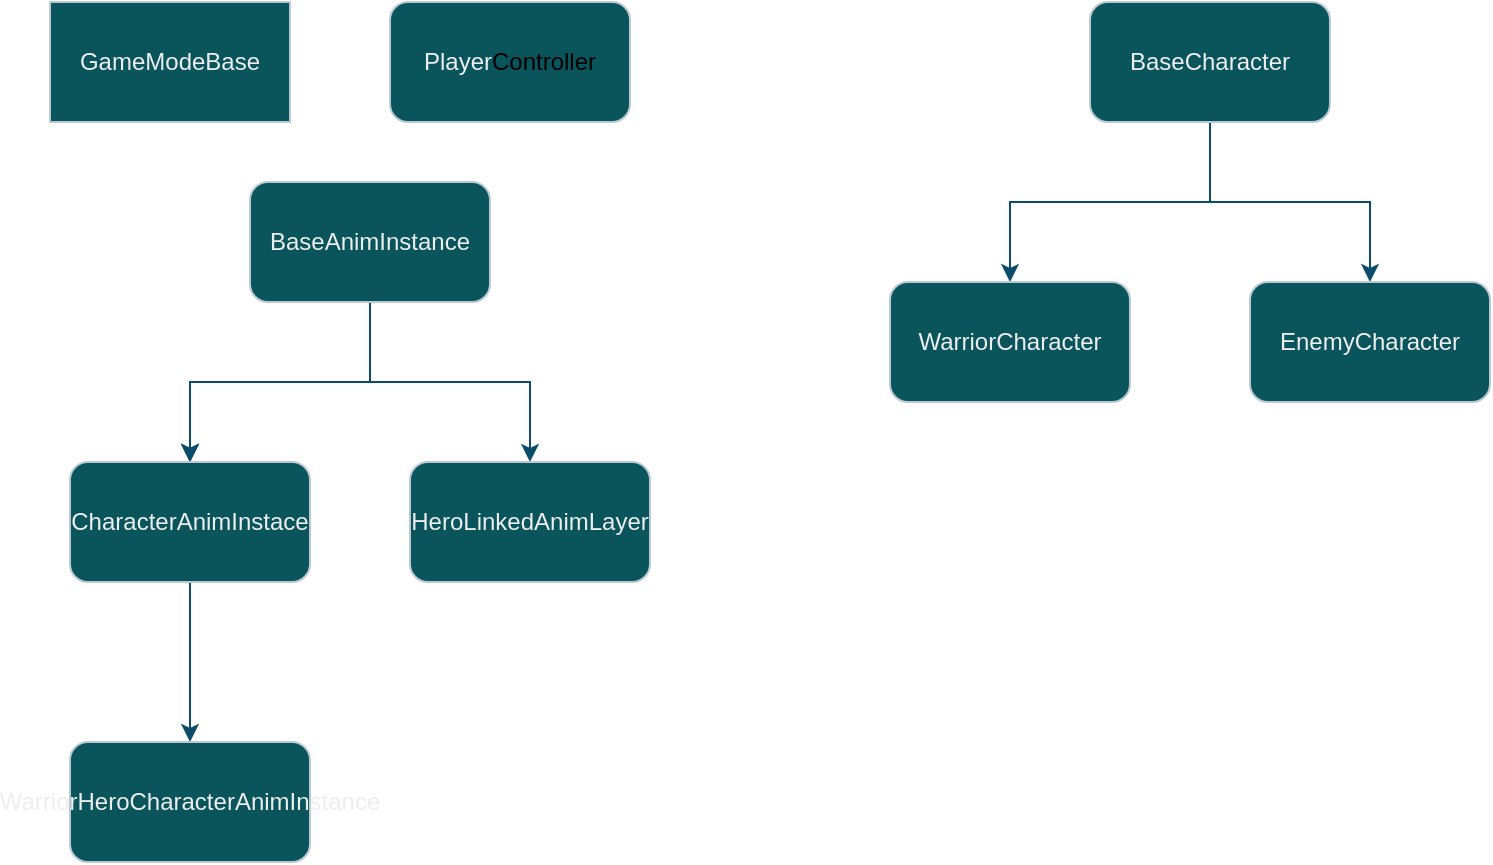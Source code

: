 <mxfile version="27.1.6">
  <diagram name="Page-1" id="6qws7D0mQxkS3PaIZKFj">
    <mxGraphModel dx="1034" dy="540" grid="1" gridSize="10" guides="1" tooltips="1" connect="1" arrows="1" fold="1" page="1" pageScale="1" pageWidth="850" pageHeight="1100" math="0" shadow="0">
      <root>
        <mxCell id="0" />
        <mxCell id="1" parent="0" />
        <mxCell id="9eDZ-Nc1706INLZYlUbp-1" value="GameModeBase" style="whiteSpace=wrap;html=1;labelBackgroundColor=none;fillColor=#09555B;strokeColor=#BAC8D3;fontColor=#EEEEEE;" parent="1" vertex="1">
          <mxGeometry x="80" y="20" width="120" height="60" as="geometry" />
        </mxCell>
        <mxCell id="9eDZ-Nc1706INLZYlUbp-2" value="Player&lt;span style=&quot;background-color: transparent; color: light-dark(rgb(0, 0, 0), rgb(255, 255, 255));&quot;&gt;Controller&lt;/span&gt;" style="rounded=1;whiteSpace=wrap;html=1;labelBackgroundColor=none;fillColor=#09555B;strokeColor=#BAC8D3;fontColor=#EEEEEE;" parent="1" vertex="1">
          <mxGeometry x="250" y="20" width="120" height="60" as="geometry" />
        </mxCell>
        <mxCell id="9eDZ-Nc1706INLZYlUbp-5" value="" style="edgeStyle=orthogonalEdgeStyle;rounded=0;orthogonalLoop=1;jettySize=auto;html=1;labelBackgroundColor=none;fontColor=default;strokeColor=#0B4D6A;" parent="1" source="9eDZ-Nc1706INLZYlUbp-3" target="9eDZ-Nc1706INLZYlUbp-4" edge="1">
          <mxGeometry relative="1" as="geometry">
            <Array as="points">
              <mxPoint x="580" y="120" />
              <mxPoint x="480" y="120" />
            </Array>
          </mxGeometry>
        </mxCell>
        <mxCell id="9eDZ-Nc1706INLZYlUbp-7" value="" style="edgeStyle=orthogonalEdgeStyle;rounded=0;orthogonalLoop=1;jettySize=auto;html=1;labelBackgroundColor=none;fontColor=default;strokeColor=#0B4D6A;" parent="1" source="9eDZ-Nc1706INLZYlUbp-3" target="9eDZ-Nc1706INLZYlUbp-6" edge="1">
          <mxGeometry relative="1" as="geometry" />
        </mxCell>
        <mxCell id="9eDZ-Nc1706INLZYlUbp-3" value="BaseCharacter" style="rounded=1;whiteSpace=wrap;html=1;labelBackgroundColor=none;fillColor=#09555B;strokeColor=#BAC8D3;fontColor=#EEEEEE;" parent="1" vertex="1">
          <mxGeometry x="600" y="20" width="120" height="60" as="geometry" />
        </mxCell>
        <mxCell id="9eDZ-Nc1706INLZYlUbp-4" value="WarriorCharacter" style="whiteSpace=wrap;html=1;rounded=1;labelBackgroundColor=none;fillColor=#09555B;strokeColor=#BAC8D3;fontColor=#EEEEEE;" parent="1" vertex="1">
          <mxGeometry x="500" y="160" width="120" height="60" as="geometry" />
        </mxCell>
        <mxCell id="9eDZ-Nc1706INLZYlUbp-6" value="EnemyCharacter" style="whiteSpace=wrap;html=1;rounded=1;labelBackgroundColor=none;fillColor=#09555B;strokeColor=#BAC8D3;fontColor=#EEEEEE;" parent="1" vertex="1">
          <mxGeometry x="680" y="160" width="120" height="60" as="geometry" />
        </mxCell>
        <mxCell id="9eDZ-Nc1706INLZYlUbp-10" value="" style="edgeStyle=orthogonalEdgeStyle;rounded=0;orthogonalLoop=1;jettySize=auto;html=1;labelBackgroundColor=none;fontColor=default;strokeColor=#0B4D6A;" parent="1" source="9eDZ-Nc1706INLZYlUbp-8" target="9eDZ-Nc1706INLZYlUbp-9" edge="1">
          <mxGeometry relative="1" as="geometry" />
        </mxCell>
        <mxCell id="9eDZ-Nc1706INLZYlUbp-13" value="" style="edgeStyle=orthogonalEdgeStyle;rounded=0;orthogonalLoop=1;jettySize=auto;html=1;labelBackgroundColor=none;fontColor=default;strokeColor=#0B4D6A;" parent="1" source="9eDZ-Nc1706INLZYlUbp-8" target="9eDZ-Nc1706INLZYlUbp-9" edge="1">
          <mxGeometry relative="1" as="geometry" />
        </mxCell>
        <mxCell id="9eDZ-Nc1706INLZYlUbp-14" value="" style="edgeStyle=orthogonalEdgeStyle;rounded=0;orthogonalLoop=1;jettySize=auto;html=1;labelBackgroundColor=none;fontColor=default;strokeColor=#0B4D6A;" parent="1" source="9eDZ-Nc1706INLZYlUbp-8" target="9eDZ-Nc1706INLZYlUbp-9" edge="1">
          <mxGeometry relative="1" as="geometry" />
        </mxCell>
        <mxCell id="9eDZ-Nc1706INLZYlUbp-16" value="" style="edgeStyle=orthogonalEdgeStyle;rounded=0;orthogonalLoop=1;jettySize=auto;html=1;labelBackgroundColor=none;fontColor=default;strokeColor=#0B4D6A;" parent="1" source="9eDZ-Nc1706INLZYlUbp-8" target="9eDZ-Nc1706INLZYlUbp-15" edge="1">
          <mxGeometry relative="1" as="geometry" />
        </mxCell>
        <mxCell id="9eDZ-Nc1706INLZYlUbp-8" value="BaseAnimInstance" style="rounded=1;whiteSpace=wrap;html=1;labelBackgroundColor=none;fillColor=#09555B;strokeColor=#BAC8D3;fontColor=#EEEEEE;" parent="1" vertex="1">
          <mxGeometry x="180" y="110" width="120" height="60" as="geometry" />
        </mxCell>
        <mxCell id="9eDZ-Nc1706INLZYlUbp-12" value="" style="edgeStyle=orthogonalEdgeStyle;rounded=0;orthogonalLoop=1;jettySize=auto;html=1;labelBackgroundColor=none;fontColor=default;strokeColor=#0B4D6A;" parent="1" source="9eDZ-Nc1706INLZYlUbp-9" target="9eDZ-Nc1706INLZYlUbp-11" edge="1">
          <mxGeometry relative="1" as="geometry" />
        </mxCell>
        <mxCell id="9eDZ-Nc1706INLZYlUbp-9" value="CharacterAnimInstace" style="whiteSpace=wrap;html=1;rounded=1;labelBackgroundColor=none;fillColor=#09555B;strokeColor=#BAC8D3;fontColor=#EEEEEE;" parent="1" vertex="1">
          <mxGeometry x="90" y="250" width="120" height="60" as="geometry" />
        </mxCell>
        <mxCell id="9eDZ-Nc1706INLZYlUbp-11" value="WarriorHeroCharacterAnimInstance" style="whiteSpace=wrap;html=1;rounded=1;labelBackgroundColor=none;fillColor=#09555B;strokeColor=#BAC8D3;fontColor=#EEEEEE;" parent="1" vertex="1">
          <mxGeometry x="90" y="390" width="120" height="60" as="geometry" />
        </mxCell>
        <mxCell id="9eDZ-Nc1706INLZYlUbp-15" value="HeroLinkedAnimLayer" style="whiteSpace=wrap;html=1;rounded=1;labelBackgroundColor=none;fillColor=#09555B;strokeColor=#BAC8D3;fontColor=#EEEEEE;" parent="1" vertex="1">
          <mxGeometry x="260" y="250" width="120" height="60" as="geometry" />
        </mxCell>
      </root>
    </mxGraphModel>
  </diagram>
</mxfile>
